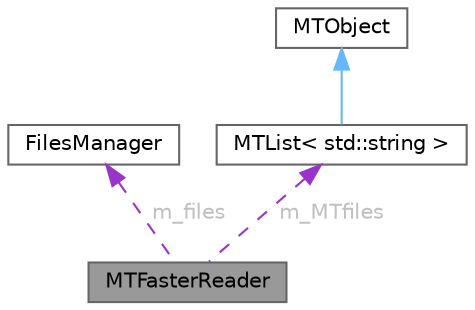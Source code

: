 digraph "MTFasterReader"
{
 // LATEX_PDF_SIZE
  bgcolor="transparent";
  edge [fontname=Helvetica,fontsize=10,labelfontname=Helvetica,labelfontsize=10];
  node [fontname=Helvetica,fontsize=10,shape=box,height=0.2,width=0.4];
  Node1 [id="Node000001",label="MTFasterReader",height=0.2,width=0.4,color="gray40", fillcolor="grey60", style="filled", fontcolor="black",tooltip="Class used to read in parallel .fast files of the same run."];
  Node2 -> Node1 [id="edge1_Node000001_Node000002",dir="back",color="darkorchid3",style="dashed",tooltip=" ",label=" m_files",fontcolor="grey" ];
  Node2 [id="Node000002",label="FilesManager",height=0.2,width=0.4,color="gray40", fillcolor="white", style="filled",URL="$class_files_manager.html",tooltip=" "];
  Node3 -> Node1 [id="edge2_Node000001_Node000003",dir="back",color="darkorchid3",style="dashed",tooltip=" ",label=" m_MTfiles",fontcolor="grey" ];
  Node3 [id="Node000003",label="MTList\< std::string \>",height=0.2,width=0.4,color="gray40", fillcolor="white", style="filled",URL="$class_m_t_list.html",tooltip=" "];
  Node4 -> Node3 [id="edge3_Node000003_Node000004",dir="back",color="steelblue1",style="solid",tooltip=" "];
  Node4 [id="Node000004",label="MTObject",height=0.2,width=0.4,color="gray40", fillcolor="white", style="filled",URL="$class_m_t_object.html",tooltip=" "];
}
